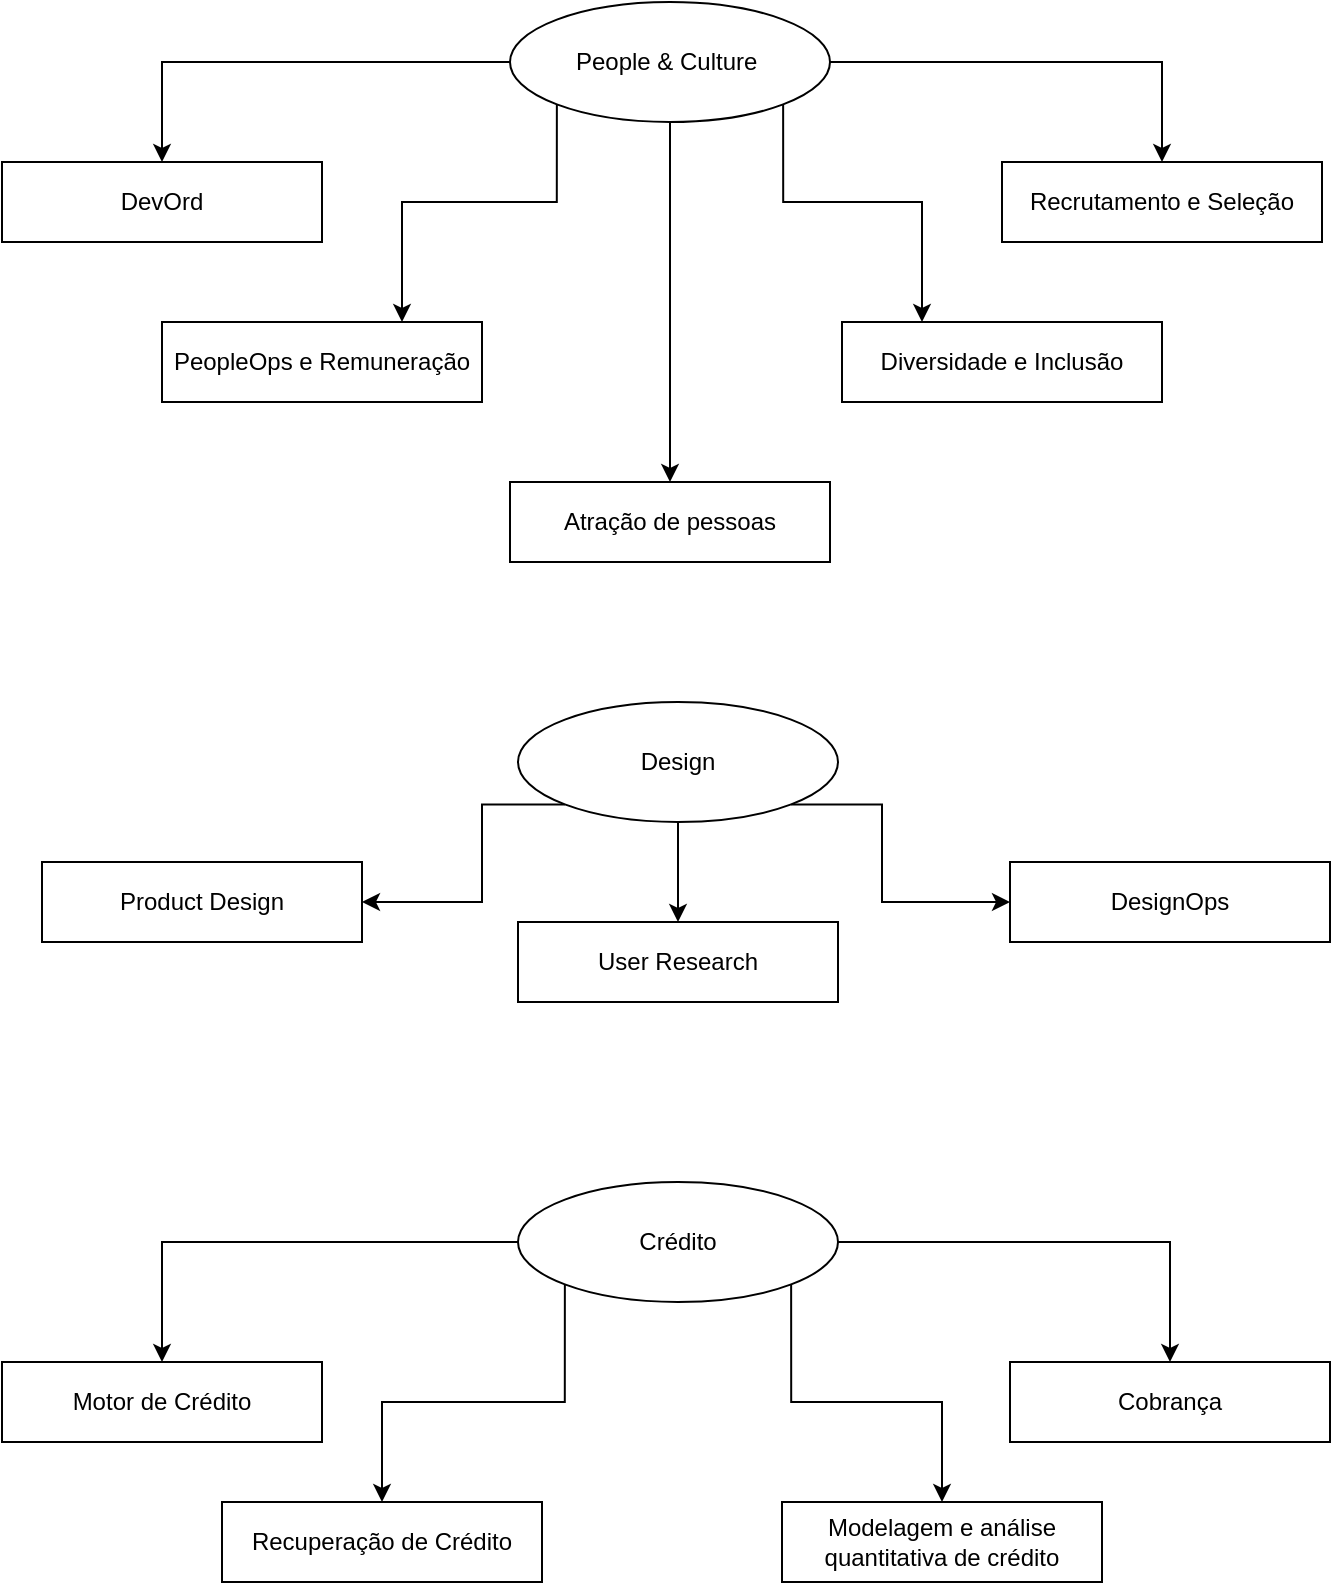 <mxfile version="20.4.0" type="github">
  <diagram id="prtHgNgQTEPvFCAcTncT" name="Page-1">
    <mxGraphModel dx="1080" dy="1220" grid="1" gridSize="10" guides="1" tooltips="1" connect="1" arrows="1" fold="1" page="1" pageScale="1" pageWidth="827" pageHeight="1169" math="0" shadow="0">
      <root>
        <mxCell id="0" />
        <mxCell id="1" parent="0" />
        <mxCell id="wqCbxdDN79Rxv0GgCako-14" style="edgeStyle=orthogonalEdgeStyle;rounded=0;orthogonalLoop=1;jettySize=auto;html=1;exitX=0;exitY=0.5;exitDx=0;exitDy=0;entryX=0.5;entryY=0;entryDx=0;entryDy=0;" edge="1" parent="1" source="wqCbxdDN79Rxv0GgCako-1" target="wqCbxdDN79Rxv0GgCako-6">
          <mxGeometry relative="1" as="geometry" />
        </mxCell>
        <mxCell id="wqCbxdDN79Rxv0GgCako-15" style="edgeStyle=orthogonalEdgeStyle;rounded=0;orthogonalLoop=1;jettySize=auto;html=1;exitX=0;exitY=1;exitDx=0;exitDy=0;entryX=0.75;entryY=0;entryDx=0;entryDy=0;" edge="1" parent="1" source="wqCbxdDN79Rxv0GgCako-1" target="wqCbxdDN79Rxv0GgCako-7">
          <mxGeometry relative="1" as="geometry">
            <Array as="points">
              <mxPoint x="357" y="140" />
              <mxPoint x="280" y="140" />
            </Array>
          </mxGeometry>
        </mxCell>
        <mxCell id="wqCbxdDN79Rxv0GgCako-16" style="edgeStyle=orthogonalEdgeStyle;rounded=0;orthogonalLoop=1;jettySize=auto;html=1;exitX=1;exitY=1;exitDx=0;exitDy=0;entryX=0.25;entryY=0;entryDx=0;entryDy=0;" edge="1" parent="1" source="wqCbxdDN79Rxv0GgCako-1" target="wqCbxdDN79Rxv0GgCako-8">
          <mxGeometry relative="1" as="geometry">
            <Array as="points">
              <mxPoint x="471" y="140" />
              <mxPoint x="540" y="140" />
            </Array>
          </mxGeometry>
        </mxCell>
        <mxCell id="wqCbxdDN79Rxv0GgCako-17" style="edgeStyle=orthogonalEdgeStyle;rounded=0;orthogonalLoop=1;jettySize=auto;html=1;exitX=1;exitY=0.5;exitDx=0;exitDy=0;entryX=0.5;entryY=0;entryDx=0;entryDy=0;" edge="1" parent="1" source="wqCbxdDN79Rxv0GgCako-1" target="wqCbxdDN79Rxv0GgCako-9">
          <mxGeometry relative="1" as="geometry" />
        </mxCell>
        <mxCell id="wqCbxdDN79Rxv0GgCako-18" style="edgeStyle=orthogonalEdgeStyle;rounded=0;orthogonalLoop=1;jettySize=auto;html=1;exitX=0.5;exitY=1;exitDx=0;exitDy=0;entryX=0.5;entryY=0;entryDx=0;entryDy=0;" edge="1" parent="1" source="wqCbxdDN79Rxv0GgCako-1" target="wqCbxdDN79Rxv0GgCako-12">
          <mxGeometry relative="1" as="geometry" />
        </mxCell>
        <mxCell id="wqCbxdDN79Rxv0GgCako-1" value="People &amp;amp; Culture&amp;nbsp;" style="ellipse;whiteSpace=wrap;html=1;" vertex="1" parent="1">
          <mxGeometry x="334" y="40" width="160" height="60" as="geometry" />
        </mxCell>
        <mxCell id="wqCbxdDN79Rxv0GgCako-6" value="DevOrd" style="rounded=0;whiteSpace=wrap;html=1;" vertex="1" parent="1">
          <mxGeometry x="80" y="120" width="160" height="40" as="geometry" />
        </mxCell>
        <mxCell id="wqCbxdDN79Rxv0GgCako-7" value="PeopleOps e Remuneração" style="rounded=0;whiteSpace=wrap;html=1;" vertex="1" parent="1">
          <mxGeometry x="160" y="200" width="160" height="40" as="geometry" />
        </mxCell>
        <mxCell id="wqCbxdDN79Rxv0GgCako-8" value="Diversidade e Inclusão" style="rounded=0;whiteSpace=wrap;html=1;" vertex="1" parent="1">
          <mxGeometry x="500" y="200" width="160" height="40" as="geometry" />
        </mxCell>
        <mxCell id="wqCbxdDN79Rxv0GgCako-9" value="Recrutamento e Seleção" style="rounded=0;whiteSpace=wrap;html=1;" vertex="1" parent="1">
          <mxGeometry x="580" y="120" width="160" height="40" as="geometry" />
        </mxCell>
        <mxCell id="wqCbxdDN79Rxv0GgCako-12" value="Atração de pessoas" style="rounded=0;whiteSpace=wrap;html=1;" vertex="1" parent="1">
          <mxGeometry x="334" y="280" width="160" height="40" as="geometry" />
        </mxCell>
        <mxCell id="wqCbxdDN79Rxv0GgCako-23" style="edgeStyle=orthogonalEdgeStyle;rounded=0;orthogonalLoop=1;jettySize=auto;html=1;exitX=0.5;exitY=1;exitDx=0;exitDy=0;entryX=0.5;entryY=0;entryDx=0;entryDy=0;" edge="1" parent="1" source="wqCbxdDN79Rxv0GgCako-24" target="wqCbxdDN79Rxv0GgCako-29">
          <mxGeometry relative="1" as="geometry" />
        </mxCell>
        <mxCell id="wqCbxdDN79Rxv0GgCako-30" style="edgeStyle=orthogonalEdgeStyle;rounded=0;orthogonalLoop=1;jettySize=auto;html=1;exitX=0;exitY=1;exitDx=0;exitDy=0;entryX=1;entryY=0.5;entryDx=0;entryDy=0;" edge="1" parent="1" source="wqCbxdDN79Rxv0GgCako-24" target="wqCbxdDN79Rxv0GgCako-25">
          <mxGeometry relative="1" as="geometry">
            <Array as="points">
              <mxPoint x="320" y="441" />
              <mxPoint x="320" y="490" />
            </Array>
          </mxGeometry>
        </mxCell>
        <mxCell id="wqCbxdDN79Rxv0GgCako-32" style="edgeStyle=orthogonalEdgeStyle;rounded=0;orthogonalLoop=1;jettySize=auto;html=1;exitX=1;exitY=1;exitDx=0;exitDy=0;entryX=0;entryY=0.5;entryDx=0;entryDy=0;" edge="1" parent="1" source="wqCbxdDN79Rxv0GgCako-24" target="wqCbxdDN79Rxv0GgCako-28">
          <mxGeometry relative="1" as="geometry">
            <Array as="points">
              <mxPoint x="520" y="441" />
              <mxPoint x="520" y="490" />
            </Array>
          </mxGeometry>
        </mxCell>
        <mxCell id="wqCbxdDN79Rxv0GgCako-24" value="Design" style="ellipse;whiteSpace=wrap;html=1;" vertex="1" parent="1">
          <mxGeometry x="338" y="390" width="160" height="60" as="geometry" />
        </mxCell>
        <mxCell id="wqCbxdDN79Rxv0GgCako-25" value="Product Design" style="rounded=0;whiteSpace=wrap;html=1;" vertex="1" parent="1">
          <mxGeometry x="100" y="470" width="160" height="40" as="geometry" />
        </mxCell>
        <mxCell id="wqCbxdDN79Rxv0GgCako-28" value="DesignOps" style="rounded=0;whiteSpace=wrap;html=1;" vertex="1" parent="1">
          <mxGeometry x="584" y="470" width="160" height="40" as="geometry" />
        </mxCell>
        <mxCell id="wqCbxdDN79Rxv0GgCako-29" value="User Research" style="rounded=0;whiteSpace=wrap;html=1;" vertex="1" parent="1">
          <mxGeometry x="338" y="500" width="160" height="40" as="geometry" />
        </mxCell>
        <mxCell id="wqCbxdDN79Rxv0GgCako-47" style="edgeStyle=orthogonalEdgeStyle;rounded=0;orthogonalLoop=1;jettySize=auto;html=1;exitX=0;exitY=0.5;exitDx=0;exitDy=0;entryX=0.5;entryY=0;entryDx=0;entryDy=0;" edge="1" parent="1" source="wqCbxdDN79Rxv0GgCako-38" target="wqCbxdDN79Rxv0GgCako-39">
          <mxGeometry relative="1" as="geometry" />
        </mxCell>
        <mxCell id="wqCbxdDN79Rxv0GgCako-48" style="edgeStyle=orthogonalEdgeStyle;rounded=0;orthogonalLoop=1;jettySize=auto;html=1;exitX=1;exitY=0.5;exitDx=0;exitDy=0;entryX=0.5;entryY=0;entryDx=0;entryDy=0;" edge="1" parent="1" source="wqCbxdDN79Rxv0GgCako-38" target="wqCbxdDN79Rxv0GgCako-42">
          <mxGeometry relative="1" as="geometry" />
        </mxCell>
        <mxCell id="wqCbxdDN79Rxv0GgCako-51" style="edgeStyle=orthogonalEdgeStyle;rounded=0;orthogonalLoop=1;jettySize=auto;html=1;exitX=0;exitY=1;exitDx=0;exitDy=0;" edge="1" parent="1" source="wqCbxdDN79Rxv0GgCako-38" target="wqCbxdDN79Rxv0GgCako-40">
          <mxGeometry relative="1" as="geometry" />
        </mxCell>
        <mxCell id="wqCbxdDN79Rxv0GgCako-52" style="edgeStyle=orthogonalEdgeStyle;rounded=0;orthogonalLoop=1;jettySize=auto;html=1;exitX=1;exitY=1;exitDx=0;exitDy=0;entryX=0.5;entryY=0;entryDx=0;entryDy=0;" edge="1" parent="1" source="wqCbxdDN79Rxv0GgCako-38" target="wqCbxdDN79Rxv0GgCako-41">
          <mxGeometry relative="1" as="geometry" />
        </mxCell>
        <mxCell id="wqCbxdDN79Rxv0GgCako-38" value="Crédito" style="ellipse;whiteSpace=wrap;html=1;" vertex="1" parent="1">
          <mxGeometry x="338" y="630" width="160" height="60" as="geometry" />
        </mxCell>
        <mxCell id="wqCbxdDN79Rxv0GgCako-39" value="Motor de Crédito" style="rounded=0;whiteSpace=wrap;html=1;" vertex="1" parent="1">
          <mxGeometry x="80" y="720" width="160" height="40" as="geometry" />
        </mxCell>
        <mxCell id="wqCbxdDN79Rxv0GgCako-40" value="Recuperação de Crédito" style="rounded=0;whiteSpace=wrap;html=1;" vertex="1" parent="1">
          <mxGeometry x="190" y="790" width="160" height="40" as="geometry" />
        </mxCell>
        <mxCell id="wqCbxdDN79Rxv0GgCako-41" value="Modelagem e análise quantitativa de crédito" style="rounded=0;whiteSpace=wrap;html=1;" vertex="1" parent="1">
          <mxGeometry x="470" y="790" width="160" height="40" as="geometry" />
        </mxCell>
        <mxCell id="wqCbxdDN79Rxv0GgCako-42" value="Cobrança" style="rounded=0;whiteSpace=wrap;html=1;" vertex="1" parent="1">
          <mxGeometry x="584" y="720" width="160" height="40" as="geometry" />
        </mxCell>
      </root>
    </mxGraphModel>
  </diagram>
</mxfile>
